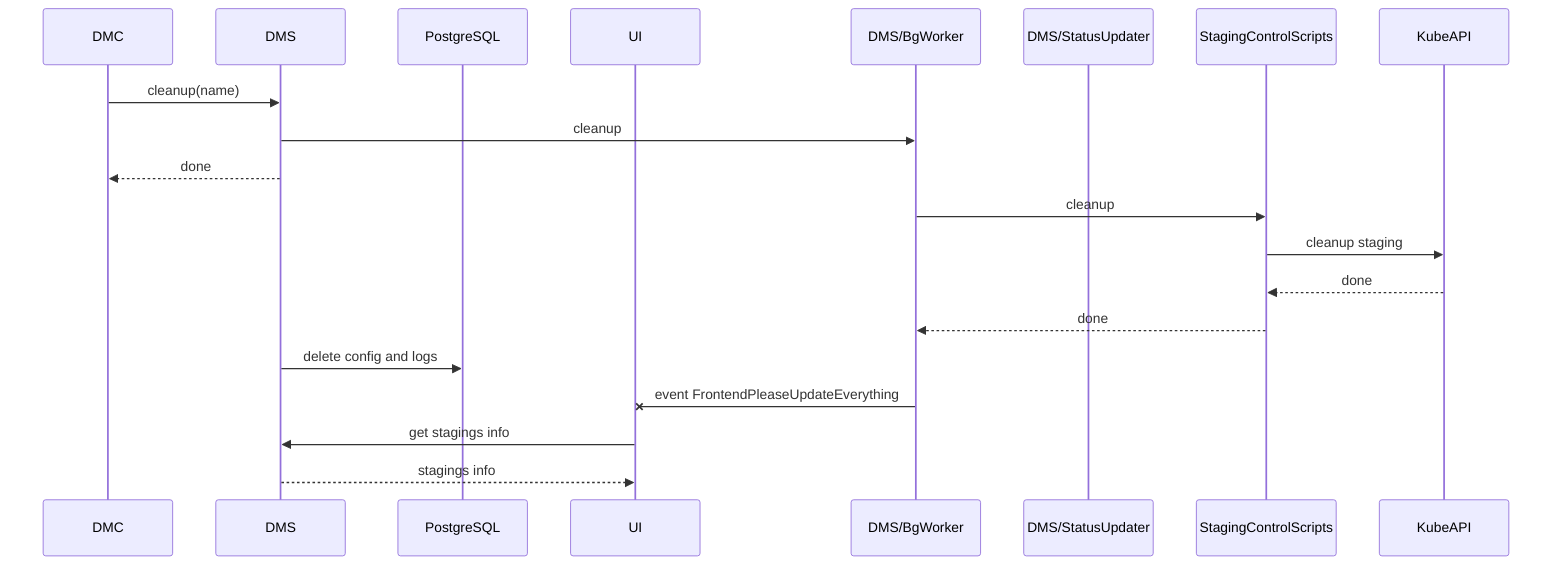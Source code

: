 sequenceDiagram
    participant DMC
    participant DMS
    participant PostgreSQL
    participant UI
    participant DMS/BgWorker
    participant DMS/StatusUpdater
    participant StagingControlScripts
    participant KubeAPI
    DMC->>DMS: cleanup(name)
    DMS->>DMS/BgWorker: cleanup
    DMS-->>DMC: done
    DMS/BgWorker->>StagingControlScripts: cleanup
    StagingControlScripts->>KubeAPI: cleanup staging
    KubeAPI-->>StagingControlScripts: done
    StagingControlScripts-->>DMS/BgWorker: done
    DMS->>PostgreSQL: delete config and logs
    DMS/BgWorker-xUI: event FrontendPleaseUpdateEverything
    UI->>DMS: get stagings info
    DMS-->>UI: stagings info